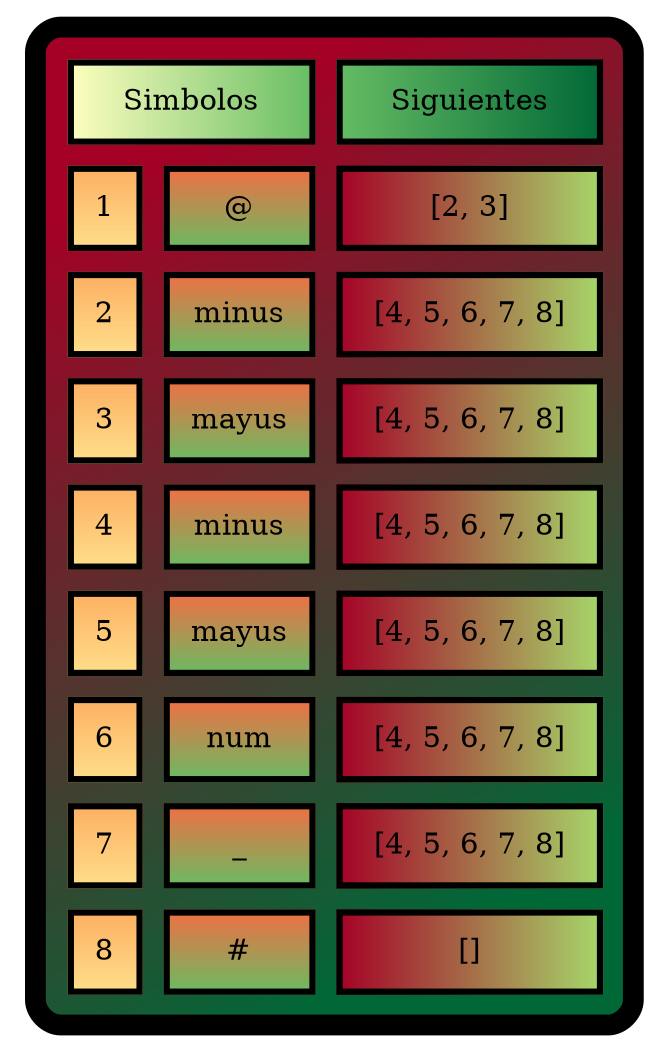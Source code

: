 digraph G{
tbl [
shape=plaintext
label=<
<TABLE border="10" cellspacing="10" cellpadding="10" style="rounded" bgcolor="/rdylgn11/1:/rdylgn11/11" gradientangle="315">
<TR>
<TD border="3" colspan="2"  bgcolor="/rdylgn11/6:/rdylgn11/9">Simbolos</TD>
<TD border="3" colspan="2"  bgcolor="/rdylgn11/9:/rdylgn11/11">Siguientes</TD>
</TR>
<TR>
<TD border="3" bgcolor="/rdylgn11/4:/rdylgn11/5" gradientangle="270">1</TD>
<TD border="3" bgcolor="/rdylgn11/3:/rdylgn11/9" gradientangle="270">@</TD>
<TD border="3" colspan="2"  bgcolor="/rdylgn11/1:/rdylgn11/8">[2, 3]</TD>
</TR>
<TR>
<TD border="3" bgcolor="/rdylgn11/4:/rdylgn11/5" gradientangle="270">2</TD>
<TD border="3" bgcolor="/rdylgn11/3:/rdylgn11/9" gradientangle="270">minus</TD>
<TD border="3" colspan="2"  bgcolor="/rdylgn11/1:/rdylgn11/8">[4, 5, 6, 7, 8]</TD>
</TR>
<TR>
<TD border="3" bgcolor="/rdylgn11/4:/rdylgn11/5" gradientangle="270">3</TD>
<TD border="3" bgcolor="/rdylgn11/3:/rdylgn11/9" gradientangle="270">mayus</TD>
<TD border="3" colspan="2"  bgcolor="/rdylgn11/1:/rdylgn11/8">[4, 5, 6, 7, 8]</TD>
</TR>
<TR>
<TD border="3" bgcolor="/rdylgn11/4:/rdylgn11/5" gradientangle="270">4</TD>
<TD border="3" bgcolor="/rdylgn11/3:/rdylgn11/9" gradientangle="270">minus</TD>
<TD border="3" colspan="2"  bgcolor="/rdylgn11/1:/rdylgn11/8">[4, 5, 6, 7, 8]</TD>
</TR>
<TR>
<TD border="3" bgcolor="/rdylgn11/4:/rdylgn11/5" gradientangle="270">5</TD>
<TD border="3" bgcolor="/rdylgn11/3:/rdylgn11/9" gradientangle="270">mayus</TD>
<TD border="3" colspan="2"  bgcolor="/rdylgn11/1:/rdylgn11/8">[4, 5, 6, 7, 8]</TD>
</TR>
<TR>
<TD border="3" bgcolor="/rdylgn11/4:/rdylgn11/5" gradientangle="270">6</TD>
<TD border="3" bgcolor="/rdylgn11/3:/rdylgn11/9" gradientangle="270">num</TD>
<TD border="3" colspan="2"  bgcolor="/rdylgn11/1:/rdylgn11/8">[4, 5, 6, 7, 8]</TD>
</TR>
<TR>
<TD border="3" bgcolor="/rdylgn11/4:/rdylgn11/5" gradientangle="270">7</TD>
<TD border="3" bgcolor="/rdylgn11/3:/rdylgn11/9" gradientangle="270">_</TD>
<TD border="3" colspan="2"  bgcolor="/rdylgn11/1:/rdylgn11/8">[4, 5, 6, 7, 8]</TD>
</TR>
<TR>
<TD border="3" bgcolor="/rdylgn11/4:/rdylgn11/5" gradientangle="270">8</TD>
<TD border="3" bgcolor="/rdylgn11/3:/rdylgn11/9" gradientangle="270">#</TD>
<TD border="3" colspan="2"  bgcolor="/rdylgn11/1:/rdylgn11/8">[]</TD>
</TR>
</TABLE>
>];
}
